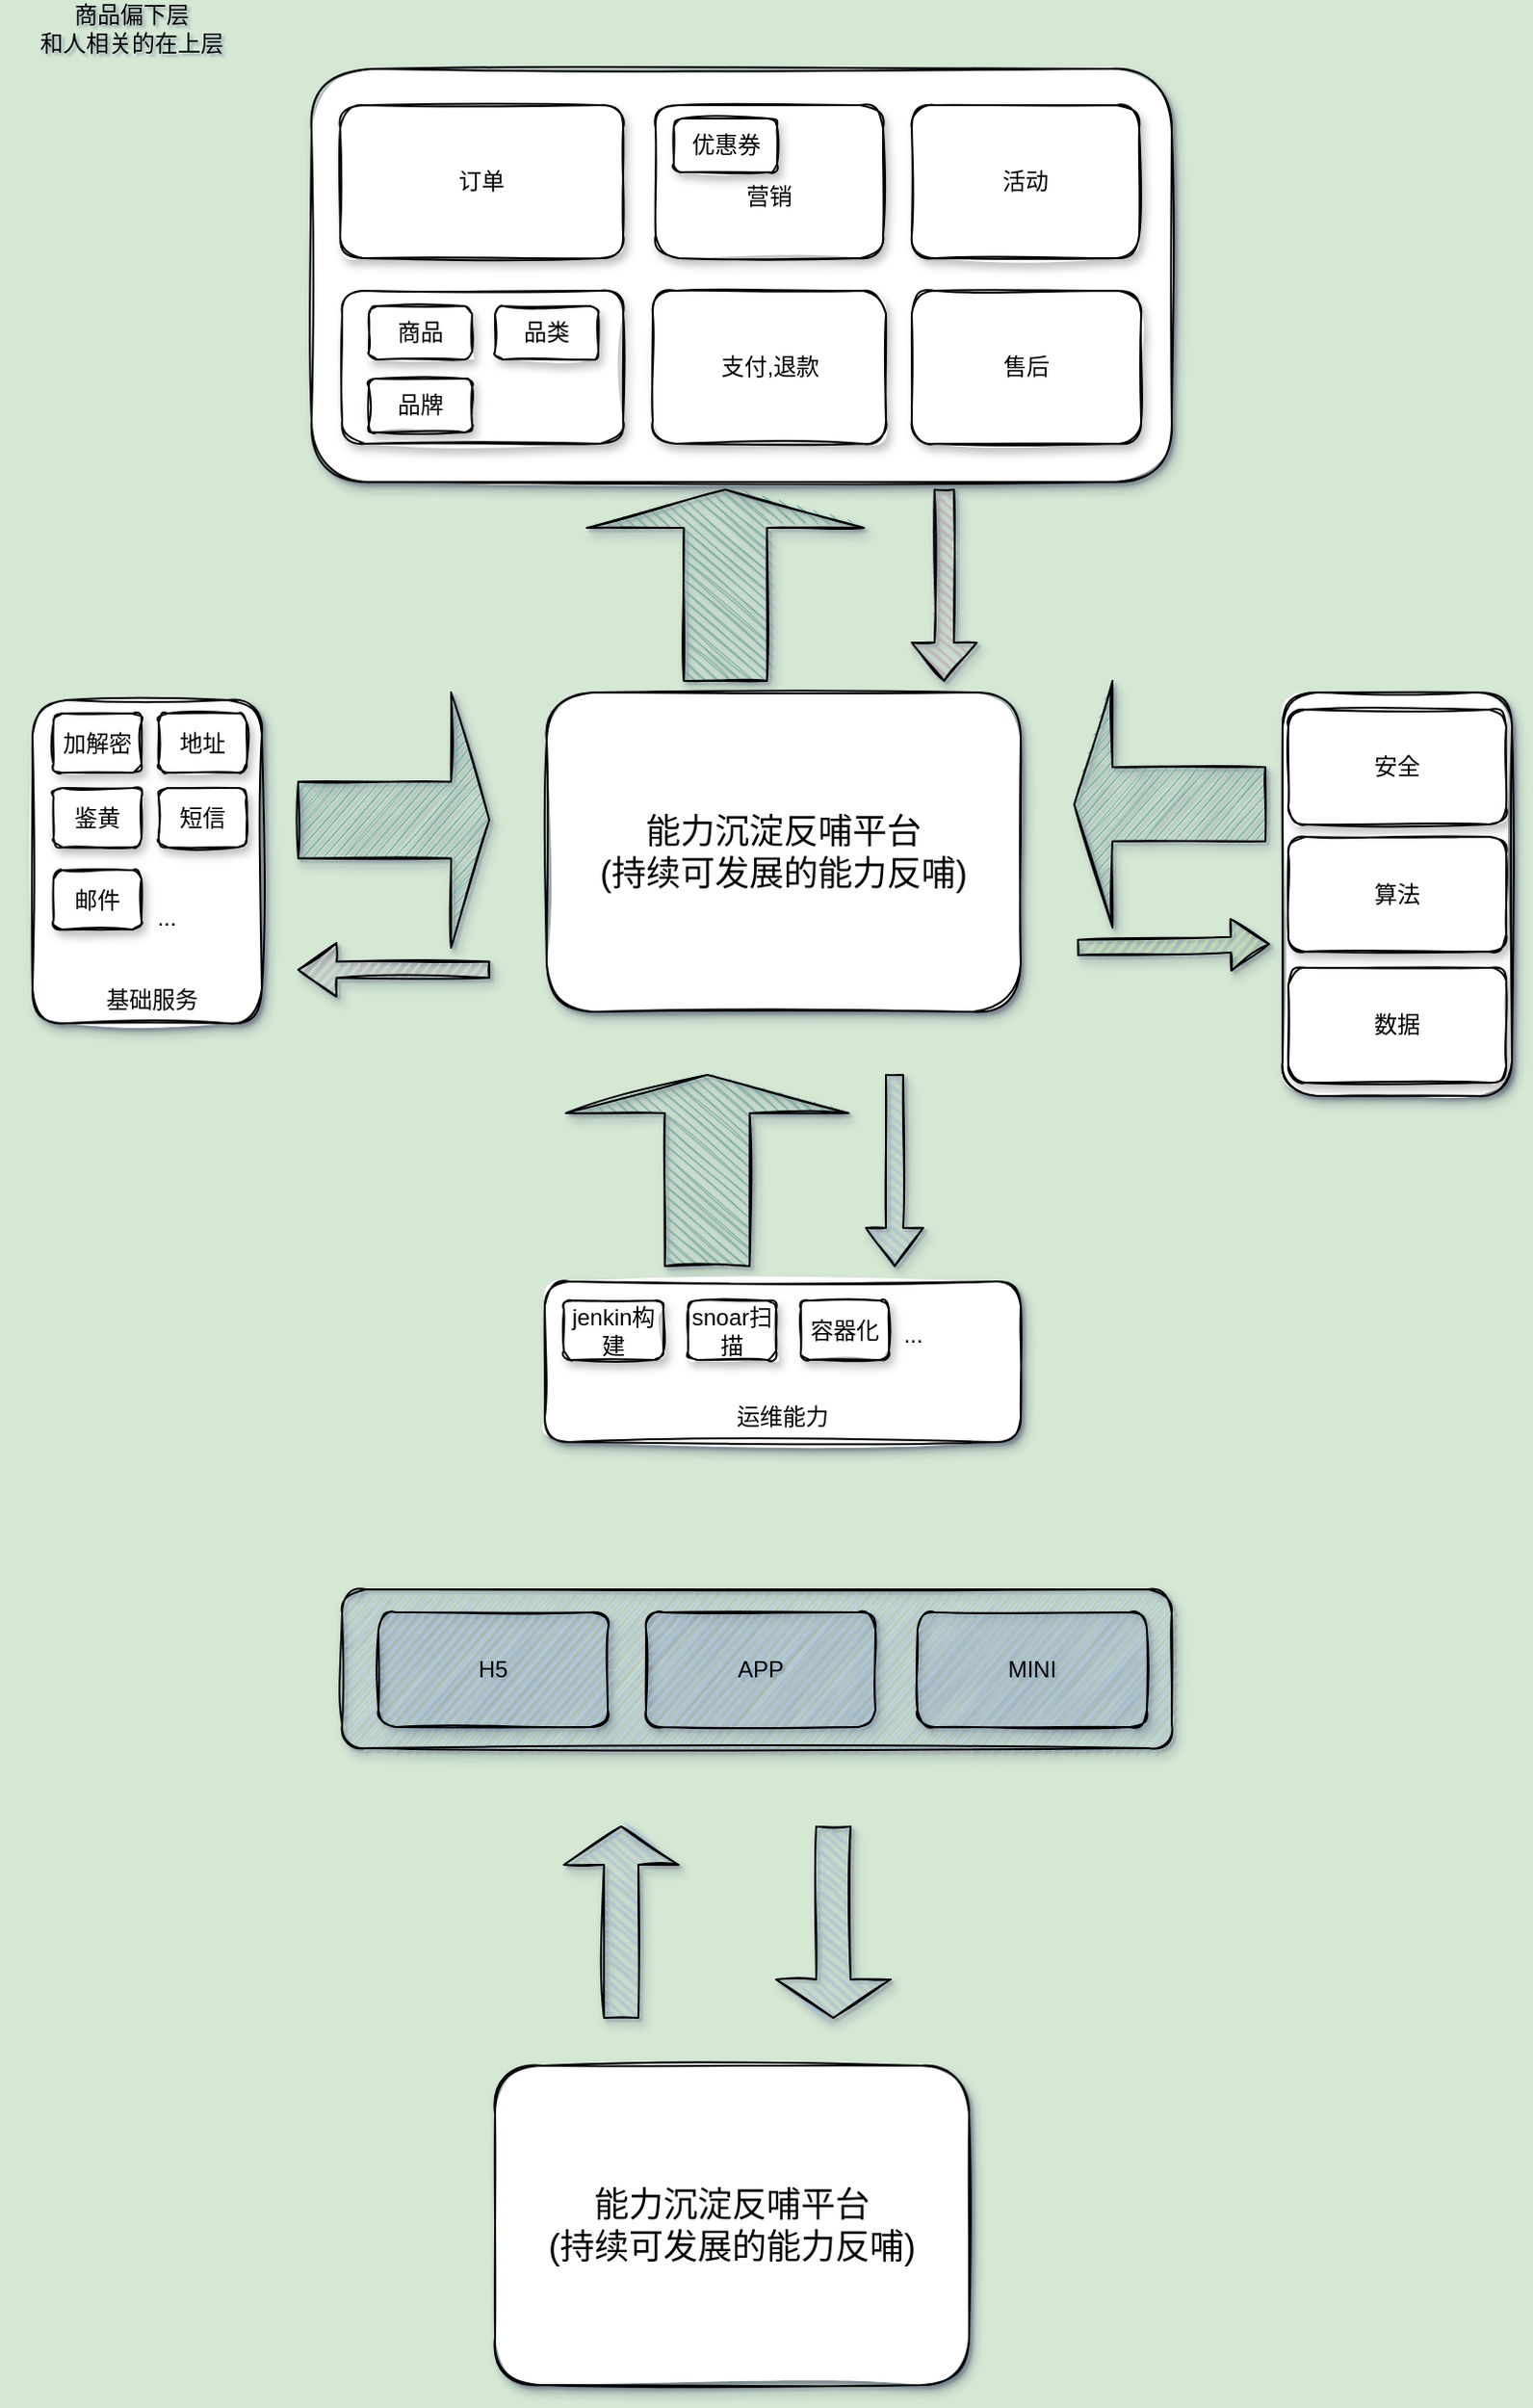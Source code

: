 <mxfile version="13.10.1" type="github">
  <diagram id="3YizE1NmRUBRxTcdSk0L" name="第 1 页">
    <mxGraphModel dx="946" dy="1730" grid="0" gridSize="10" guides="1" tooltips="1" connect="1" arrows="1" fold="1" page="1" pageScale="1" pageWidth="827" pageHeight="1169" background="#D5E8D4" math="0" shadow="1">
      <root>
        <mxCell id="0" />
        <mxCell id="1" parent="0" />
        <mxCell id="x0zZbvw9kxUuruOCz2IA-1" value="&lt;font style=&quot;font-size: 18px&quot;&gt;能力沉淀反哺平台&lt;br&gt;(持续可发展的能力反哺)&lt;br&gt;&lt;/font&gt;" style="rounded=1;whiteSpace=wrap;html=1;shadow=1;sketch=1;" parent="1" vertex="1">
          <mxGeometry x="328" y="172" width="248" height="167" as="geometry" />
        </mxCell>
        <mxCell id="x0zZbvw9kxUuruOCz2IA-2" value="&lt;br&gt;&lt;br&gt;&lt;br&gt;&lt;br&gt;&lt;br&gt;&lt;br&gt;&lt;br&gt;&amp;nbsp; &amp;nbsp; &amp;nbsp; &amp;nbsp; &amp;nbsp; &amp;nbsp; &amp;nbsp; &amp;nbsp; &amp;nbsp; &amp;nbsp;...&lt;br&gt;&lt;br&gt;&lt;br&gt;&amp;nbsp; &amp;nbsp; &amp;nbsp; &amp;nbsp; &amp;nbsp; &amp;nbsp;基础服务&lt;br&gt;&lt;div style=&quot;text-align: justify&quot;&gt;&lt;/div&gt;" style="rounded=1;whiteSpace=wrap;html=1;align=left;shadow=1;sketch=1;" parent="1" vertex="1">
          <mxGeometry x="59" y="176" width="120" height="169" as="geometry" />
        </mxCell>
        <mxCell id="x0zZbvw9kxUuruOCz2IA-3" value="" style="shape=singleArrow;whiteSpace=wrap;html=1;fillColor=#67AB9F;shadow=1;sketch=1;" parent="1" vertex="1">
          <mxGeometry x="198" y="172" width="100" height="133.5" as="geometry" />
        </mxCell>
        <mxCell id="x0zZbvw9kxUuruOCz2IA-4" value="" style="shape=singleArrow;whiteSpace=wrap;html=1;rotation=-180;fillColor=#E6D0DE;shadow=1;sketch=1;" parent="1" vertex="1">
          <mxGeometry x="198" y="303" width="100" height="28" as="geometry" />
        </mxCell>
        <mxCell id="x0zZbvw9kxUuruOCz2IA-5" value="" style="shape=singleArrow;direction=west;whiteSpace=wrap;html=1;fillColor=#67AB9F;shadow=1;sketch=1;" parent="1" vertex="1">
          <mxGeometry x="604" y="166" width="100" height="129" as="geometry" />
        </mxCell>
        <mxCell id="x0zZbvw9kxUuruOCz2IA-6" value="" style="shape=singleArrow;direction=west;whiteSpace=wrap;html=1;rotation=-181;fillColor=#B9E0A5;shadow=1;sketch=1;" parent="1" vertex="1">
          <mxGeometry x="605.98" y="291" width="100" height="27" as="geometry" />
        </mxCell>
        <mxCell id="x0zZbvw9kxUuruOCz2IA-7" value="" style="shape=singleArrow;direction=north;whiteSpace=wrap;html=1;fillColor=#67AB9F;shadow=1;sketch=1;" parent="1" vertex="1">
          <mxGeometry x="338" y="372" width="148" height="100" as="geometry" />
        </mxCell>
        <mxCell id="x0zZbvw9kxUuruOCz2IA-8" value="" style="shape=singleArrow;direction=north;whiteSpace=wrap;html=1;rotation=-180;fillColor=#A9C4EB;shadow=1;sketch=1;" parent="1" vertex="1">
          <mxGeometry x="495" y="372" width="30" height="100" as="geometry" />
        </mxCell>
        <mxCell id="x0zZbvw9kxUuruOCz2IA-9" value="&lt;br&gt;&amp;nbsp; &amp;nbsp; &amp;nbsp; &amp;nbsp; &amp;nbsp; &amp;nbsp; &amp;nbsp; &amp;nbsp; &amp;nbsp; &amp;nbsp; &amp;nbsp; &amp;nbsp; &amp;nbsp; &amp;nbsp; &amp;nbsp; &amp;nbsp; &amp;nbsp; &amp;nbsp; &amp;nbsp; &amp;nbsp; &amp;nbsp;...&lt;br&gt;&lt;br&gt;&lt;br&gt;运维能力" style="rounded=1;whiteSpace=wrap;html=1;shadow=1;sketch=1;" parent="1" vertex="1">
          <mxGeometry x="327" y="480" width="249" height="84" as="geometry" />
        </mxCell>
        <mxCell id="x0zZbvw9kxUuruOCz2IA-10" value="" style="rounded=1;whiteSpace=wrap;html=1;shadow=1;sketch=1;" parent="1" vertex="1">
          <mxGeometry x="713" y="172" width="120" height="211" as="geometry" />
        </mxCell>
        <mxCell id="x0zZbvw9kxUuruOCz2IA-11" value="" style="rounded=1;whiteSpace=wrap;html=1;shadow=1;sketch=1;" parent="1" vertex="1">
          <mxGeometry x="205" y="-154" width="450" height="216" as="geometry" />
        </mxCell>
        <mxCell id="x0zZbvw9kxUuruOCz2IA-12" value="" style="shape=singleArrow;direction=north;whiteSpace=wrap;html=1;fillColor=#67AB9F;shadow=1;sketch=1;" parent="1" vertex="1">
          <mxGeometry x="349" y="66" width="145" height="100" as="geometry" />
        </mxCell>
        <mxCell id="x0zZbvw9kxUuruOCz2IA-13" value="" style="shape=singleArrow;direction=south;whiteSpace=wrap;html=1;fillColor=#CDA2BE;shadow=1;sketch=1;" parent="1" vertex="1">
          <mxGeometry x="519" y="66" width="34" height="100" as="geometry" />
        </mxCell>
        <mxCell id="x0zZbvw9kxUuruOCz2IA-16" value="鉴黄" style="rounded=1;whiteSpace=wrap;html=1;shadow=1;sketch=1;" parent="1" vertex="1">
          <mxGeometry x="70" y="222" width="46" height="31" as="geometry" />
        </mxCell>
        <mxCell id="x0zZbvw9kxUuruOCz2IA-17" value="加解密" style="rounded=1;whiteSpace=wrap;html=1;shadow=1;sketch=1;" parent="1" vertex="1">
          <mxGeometry x="70" y="183" width="46" height="31" as="geometry" />
        </mxCell>
        <mxCell id="x0zZbvw9kxUuruOCz2IA-18" value="短信" style="rounded=1;whiteSpace=wrap;html=1;shadow=1;sketch=1;" parent="1" vertex="1">
          <mxGeometry x="125" y="222" width="46" height="31" as="geometry" />
        </mxCell>
        <mxCell id="x0zZbvw9kxUuruOCz2IA-19" value="地址" style="rounded=1;whiteSpace=wrap;html=1;shadow=1;sketch=1;" parent="1" vertex="1">
          <mxGeometry x="125" y="183" width="46" height="31" as="geometry" />
        </mxCell>
        <mxCell id="x0zZbvw9kxUuruOCz2IA-22" value="邮件" style="rounded=1;whiteSpace=wrap;html=1;shadow=1;sketch=1;" parent="1" vertex="1">
          <mxGeometry x="70" y="265" width="46" height="31" as="geometry" />
        </mxCell>
        <mxCell id="x0zZbvw9kxUuruOCz2IA-28" value="jenkin构建" style="rounded=1;whiteSpace=wrap;html=1;shadow=1;sketch=1;" parent="1" vertex="1">
          <mxGeometry x="337" y="490" width="52" height="31" as="geometry" />
        </mxCell>
        <mxCell id="x0zZbvw9kxUuruOCz2IA-29" value="snoar扫描" style="rounded=1;whiteSpace=wrap;html=1;shadow=1;sketch=1;" parent="1" vertex="1">
          <mxGeometry x="402" y="490" width="46" height="31" as="geometry" />
        </mxCell>
        <mxCell id="x0zZbvw9kxUuruOCz2IA-30" value="容器化" style="rounded=1;whiteSpace=wrap;html=1;shadow=1;sketch=1;" parent="1" vertex="1">
          <mxGeometry x="461" y="490" width="46" height="31" as="geometry" />
        </mxCell>
        <mxCell id="x0zZbvw9kxUuruOCz2IA-32" value="" style="rounded=1;whiteSpace=wrap;html=1;shadow=1;sketch=1;" parent="1" vertex="1">
          <mxGeometry x="221" y="-38" width="147" height="80" as="geometry" />
        </mxCell>
        <mxCell id="x0zZbvw9kxUuruOCz2IA-34" value="商品" style="rounded=1;whiteSpace=wrap;html=1;shadow=1;sketch=1;" parent="1" vertex="1">
          <mxGeometry x="235" y="-30" width="54" height="28" as="geometry" />
        </mxCell>
        <mxCell id="x0zZbvw9kxUuruOCz2IA-36" value="品类" style="rounded=1;whiteSpace=wrap;html=1;shadow=1;sketch=1;" parent="1" vertex="1">
          <mxGeometry x="301" y="-30" width="54" height="28" as="geometry" />
        </mxCell>
        <mxCell id="x0zZbvw9kxUuruOCz2IA-37" value="品牌" style="rounded=1;whiteSpace=wrap;html=1;shadow=1;sketch=1;" parent="1" vertex="1">
          <mxGeometry x="235" y="8" width="54" height="28" as="geometry" />
        </mxCell>
        <mxCell id="x0zZbvw9kxUuruOCz2IA-38" value="&lt;br&gt;营销" style="rounded=1;whiteSpace=wrap;html=1;shadow=1;sketch=1;" parent="1" vertex="1">
          <mxGeometry x="385" y="-135" width="119" height="80" as="geometry" />
        </mxCell>
        <mxCell id="x0zZbvw9kxUuruOCz2IA-39" value="优惠券" style="rounded=1;whiteSpace=wrap;html=1;shadow=1;sketch=1;" parent="1" vertex="1">
          <mxGeometry x="394.5" y="-128" width="54" height="28" as="geometry" />
        </mxCell>
        <mxCell id="x0zZbvw9kxUuruOCz2IA-40" value="订单" style="rounded=1;whiteSpace=wrap;html=1;shadow=1;sketch=1;" parent="1" vertex="1">
          <mxGeometry x="220" y="-135" width="148" height="80" as="geometry" />
        </mxCell>
        <mxCell id="x0zZbvw9kxUuruOCz2IA-41" value="安全" style="rounded=1;whiteSpace=wrap;html=1;shadow=1;sketch=1;" parent="1" vertex="1">
          <mxGeometry x="716" y="181" width="114" height="60" as="geometry" />
        </mxCell>
        <mxCell id="x0zZbvw9kxUuruOCz2IA-42" value="算法" style="rounded=1;whiteSpace=wrap;html=1;shadow=1;sketch=1;" parent="1" vertex="1">
          <mxGeometry x="716" y="247.5" width="114" height="60" as="geometry" />
        </mxCell>
        <mxCell id="x0zZbvw9kxUuruOCz2IA-43" value="数据" style="rounded=1;whiteSpace=wrap;html=1;shadow=1;sketch=1;" parent="1" vertex="1">
          <mxGeometry x="716" y="316" width="114" height="60" as="geometry" />
        </mxCell>
        <mxCell id="x0zZbvw9kxUuruOCz2IA-44" value="活动" style="rounded=1;whiteSpace=wrap;html=1;shadow=1;sketch=1;" parent="1" vertex="1">
          <mxGeometry x="519" y="-135" width="119" height="80" as="geometry" />
        </mxCell>
        <mxCell id="1Kbe6kFRLFThT_0jCIPD-2" value="支付,退款" style="rounded=1;whiteSpace=wrap;html=1;shadow=1;sketch=1;" vertex="1" parent="1">
          <mxGeometry x="383.5" y="-38" width="122" height="80" as="geometry" />
        </mxCell>
        <mxCell id="1Kbe6kFRLFThT_0jCIPD-3" value="售后" style="rounded=1;whiteSpace=wrap;html=1;shadow=1;sketch=1;" vertex="1" parent="1">
          <mxGeometry x="519" y="-38" width="120" height="80" as="geometry" />
        </mxCell>
        <mxCell id="1Kbe6kFRLFThT_0jCIPD-4" value="商品偏下层&lt;br&gt;和人相关的在上层" style="text;html=1;strokeColor=none;fillColor=none;align=center;verticalAlign=middle;whiteSpace=wrap;rounded=0;shadow=1;sketch=1;" vertex="1" parent="1">
          <mxGeometry x="46" y="-181" width="130" height="12" as="geometry" />
        </mxCell>
        <mxCell id="1Kbe6kFRLFThT_0jCIPD-5" value="" style="rounded=1;whiteSpace=wrap;html=1;fillColor=#A9C4EB;shadow=1;sketch=1;" vertex="1" parent="1">
          <mxGeometry x="221" y="641" width="434" height="83" as="geometry" />
        </mxCell>
        <mxCell id="1Kbe6kFRLFThT_0jCIPD-6" value="H5" style="rounded=1;whiteSpace=wrap;html=1;fillColor=#A9C4EB;shadow=1;sketch=1;" vertex="1" parent="1">
          <mxGeometry x="240" y="653" width="120" height="60" as="geometry" />
        </mxCell>
        <mxCell id="1Kbe6kFRLFThT_0jCIPD-7" value="APP" style="rounded=1;whiteSpace=wrap;html=1;fillColor=#A9C4EB;shadow=1;sketch=1;" vertex="1" parent="1">
          <mxGeometry x="380" y="653" width="120" height="60" as="geometry" />
        </mxCell>
        <mxCell id="1Kbe6kFRLFThT_0jCIPD-8" value="MINI" style="rounded=1;whiteSpace=wrap;html=1;fillColor=#A9C4EB;shadow=1;sketch=1;" vertex="1" parent="1">
          <mxGeometry x="522" y="653" width="120" height="60" as="geometry" />
        </mxCell>
        <mxCell id="1Kbe6kFRLFThT_0jCIPD-9" value="&lt;font style=&quot;font-size: 18px&quot;&gt;能力沉淀反哺平台&lt;br&gt;(持续可发展的能力反哺)&lt;br&gt;&lt;/font&gt;" style="rounded=1;whiteSpace=wrap;html=1;shadow=1;sketch=1;" vertex="1" parent="1">
          <mxGeometry x="301" y="890" width="248" height="167" as="geometry" />
        </mxCell>
        <mxCell id="1Kbe6kFRLFThT_0jCIPD-11" value="" style="shape=singleArrow;direction=north;whiteSpace=wrap;html=1;fillColor=#A9C4EB;shadow=1;sketch=1;" vertex="1" parent="1">
          <mxGeometry x="337" y="765" width="60" height="100" as="geometry" />
        </mxCell>
        <mxCell id="1Kbe6kFRLFThT_0jCIPD-12" value="" style="shape=singleArrow;direction=south;whiteSpace=wrap;html=1;fillColor=#A9C4EB;shadow=1;sketch=1;" vertex="1" parent="1">
          <mxGeometry x="448" y="765" width="60" height="100" as="geometry" />
        </mxCell>
      </root>
    </mxGraphModel>
  </diagram>
</mxfile>
